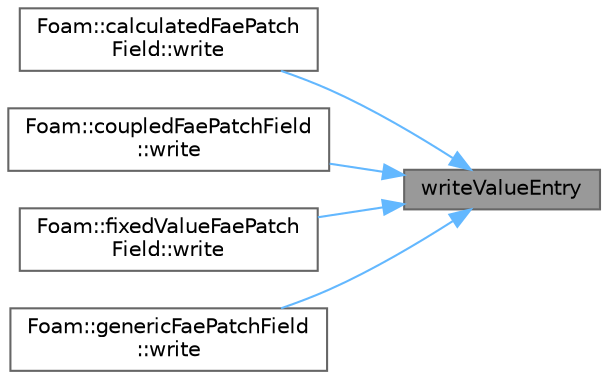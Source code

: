 digraph "writeValueEntry"
{
 // LATEX_PDF_SIZE
  bgcolor="transparent";
  edge [fontname=Helvetica,fontsize=10,labelfontname=Helvetica,labelfontsize=10];
  node [fontname=Helvetica,fontsize=10,shape=box,height=0.2,width=0.4];
  rankdir="RL";
  Node1 [id="Node000001",label="writeValueEntry",height=0.2,width=0.4,color="gray40", fillcolor="grey60", style="filled", fontcolor="black",tooltip=" "];
  Node1 -> Node2 [id="edge1_Node000001_Node000002",dir="back",color="steelblue1",style="solid",tooltip=" "];
  Node2 [id="Node000002",label="Foam::calculatedFaePatch\lField::write",height=0.2,width=0.4,color="grey40", fillcolor="white", style="filled",URL="$classFoam_1_1calculatedFaePatchField.html#a293fdfec8bdfbd5c3913ab4c9f3454ff",tooltip=" "];
  Node1 -> Node3 [id="edge2_Node000001_Node000003",dir="back",color="steelblue1",style="solid",tooltip=" "];
  Node3 [id="Node000003",label="Foam::coupledFaePatchField\l::write",height=0.2,width=0.4,color="grey40", fillcolor="white", style="filled",URL="$classFoam_1_1coupledFaePatchField.html#a293fdfec8bdfbd5c3913ab4c9f3454ff",tooltip=" "];
  Node1 -> Node4 [id="edge3_Node000001_Node000004",dir="back",color="steelblue1",style="solid",tooltip=" "];
  Node4 [id="Node000004",label="Foam::fixedValueFaePatch\lField::write",height=0.2,width=0.4,color="grey40", fillcolor="white", style="filled",URL="$classFoam_1_1fixedValueFaePatchField.html#a293fdfec8bdfbd5c3913ab4c9f3454ff",tooltip=" "];
  Node1 -> Node5 [id="edge4_Node000001_Node000005",dir="back",color="steelblue1",style="solid",tooltip=" "];
  Node5 [id="Node000005",label="Foam::genericFaePatchField\l::write",height=0.2,width=0.4,color="grey40", fillcolor="white", style="filled",URL="$classFoam_1_1genericFaePatchField.html#a293fdfec8bdfbd5c3913ab4c9f3454ff",tooltip=" "];
}
